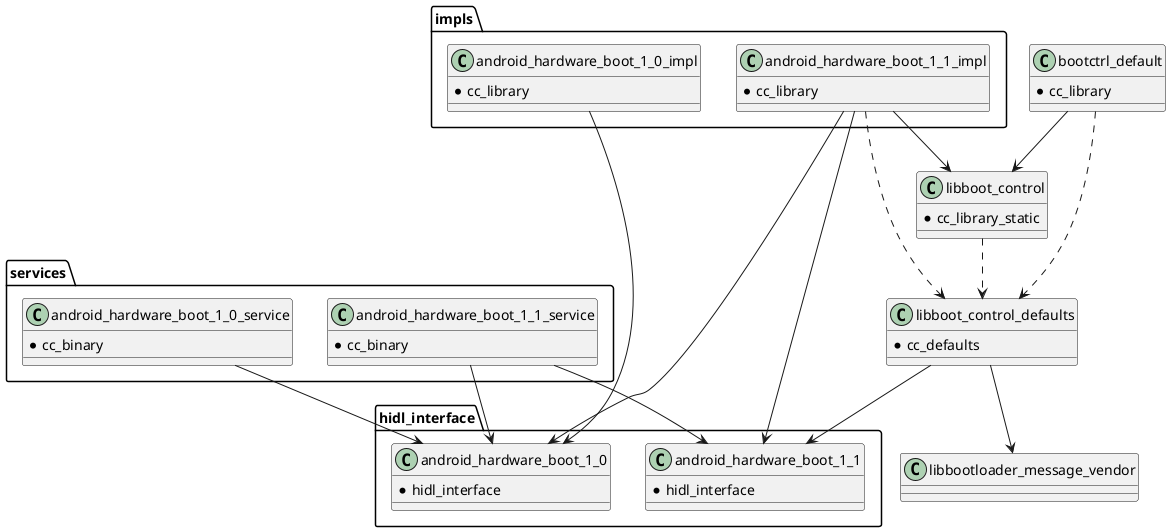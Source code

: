 @startuml

package services {
    class android_hardware_boot_1_1_service {
        *cc_binary
    }
    class android_hardware_boot_1_0_service {
        *cc_binary
    }
}


package impls {
    class android_hardware_boot_1_0_impl {
        *cc_library
    }

    class android_hardware_boot_1_1_impl {
        *cc_library
    }
}


package hidl_interface {
    class android_hardware_boot_1_0 {
        *hidl_interface
    }

    class android_hardware_boot_1_1 {
        *hidl_interface
    }
}


android_hardware_boot_1_0_impl --> android_hardware_boot_1_0

android_hardware_boot_1_0_service --> android_hardware_boot_1_0



android_hardware_boot_1_1_impl --> android_hardware_boot_1_0
android_hardware_boot_1_1_impl --> android_hardware_boot_1_1
android_hardware_boot_1_1_impl --> libboot_control
android_hardware_boot_1_1_impl ..> libboot_control_defaults


android_hardware_boot_1_1_service --> android_hardware_boot_1_0
android_hardware_boot_1_1_service --> android_hardware_boot_1_1
class libboot_control_defaults {
    *cc_defaults
}
libboot_control_defaults --> android_hardware_boot_1_1
libboot_control_defaults --> libbootloader_message_vendor
class libboot_control {
    *cc_library_static
}
libboot_control ..> libboot_control_defaults
class bootctrl_default {
    *cc_library
}
bootctrl_default --> libboot_control
bootctrl_default ..> libboot_control_defaults
@enduml
